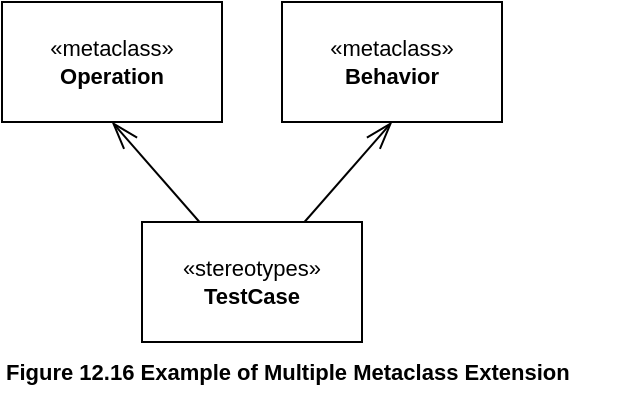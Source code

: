 <mxfile version="21.6.5" type="device">
  <diagram name="Page-1" id="iwZiXFeN8tusifFVu3Gx">
    <mxGraphModel dx="880" dy="545" grid="1" gridSize="10" guides="1" tooltips="1" connect="1" arrows="1" fold="1" page="1" pageScale="1" pageWidth="1169" pageHeight="827" math="0" shadow="0">
      <root>
        <mxCell id="0" />
        <mxCell id="1" parent="0" />
        <mxCell id="Gi_FY9o1xYVkdRvY4HZ5-1" value="«metaclass»&lt;br&gt;&lt;b&gt;Operation&lt;/b&gt;" style="shape=rect;html=1;whiteSpace=wrap;align=center;fontFamily=Helvetica;fontSize=11;fontColor=default;" vertex="1" parent="1">
          <mxGeometry width="110" height="60" as="geometry" />
        </mxCell>
        <mxCell id="Gi_FY9o1xYVkdRvY4HZ5-2" value="«metaclass»&lt;br&gt;&lt;b&gt;Behavior&lt;/b&gt;" style="shape=rect;html=1;whiteSpace=wrap;align=center;fontFamily=Helvetica;fontSize=11;fontColor=default;" vertex="1" parent="1">
          <mxGeometry x="140" width="110" height="60" as="geometry" />
        </mxCell>
        <mxCell id="Gi_FY9o1xYVkdRvY4HZ5-4" style="edgeStyle=none;shape=connector;rounded=0;orthogonalLoop=1;jettySize=auto;html=1;entryX=0.5;entryY=1;entryDx=0;entryDy=0;labelBackgroundColor=none;strokeColor=default;fontFamily=Helvetica;fontSize=11;fontColor=default;startArrow=none;startFill=0;endArrow=openThin;endFill=0;endSize=12;" edge="1" parent="1" source="Gi_FY9o1xYVkdRvY4HZ5-3" target="Gi_FY9o1xYVkdRvY4HZ5-1">
          <mxGeometry relative="1" as="geometry" />
        </mxCell>
        <mxCell id="Gi_FY9o1xYVkdRvY4HZ5-5" style="edgeStyle=none;shape=connector;rounded=0;orthogonalLoop=1;jettySize=auto;html=1;entryX=0.5;entryY=1;entryDx=0;entryDy=0;labelBackgroundColor=none;strokeColor=default;fontFamily=Helvetica;fontSize=11;fontColor=default;startArrow=none;startFill=0;endArrow=openThin;endFill=0;endSize=12;" edge="1" parent="1" source="Gi_FY9o1xYVkdRvY4HZ5-3" target="Gi_FY9o1xYVkdRvY4HZ5-2">
          <mxGeometry relative="1" as="geometry" />
        </mxCell>
        <mxCell id="Gi_FY9o1xYVkdRvY4HZ5-3" value="«stereotypes»&lt;br&gt;&lt;b&gt;TestCase&lt;/b&gt;" style="shape=rect;html=1;whiteSpace=wrap;align=center;fontFamily=Helvetica;fontSize=11;fontColor=default;" vertex="1" parent="1">
          <mxGeometry x="70" y="110" width="110" height="60" as="geometry" />
        </mxCell>
        <mxCell id="Gi_FY9o1xYVkdRvY4HZ5-6" value="&lt;b&gt;Figure 12.16 Example of Multiple Metaclass Extension&lt;/b&gt;" style="text;html=1;align=left;verticalAlign=middle;resizable=0;points=[];autosize=1;strokeColor=none;fillColor=none;fontSize=11;fontFamily=Helvetica;fontColor=default;" vertex="1" parent="1">
          <mxGeometry y="170" width="310" height="30" as="geometry" />
        </mxCell>
      </root>
    </mxGraphModel>
  </diagram>
</mxfile>
